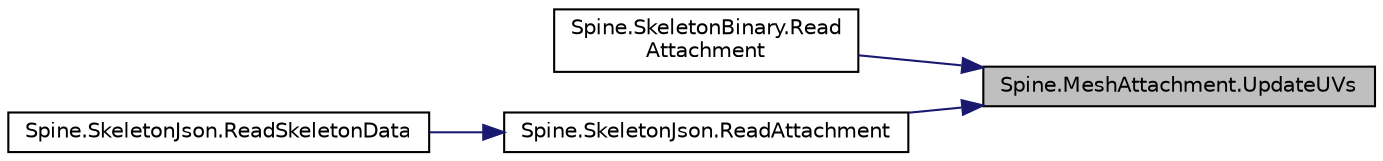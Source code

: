 digraph "Spine.MeshAttachment.UpdateUVs"
{
 // LATEX_PDF_SIZE
  edge [fontname="Helvetica",fontsize="10",labelfontname="Helvetica",labelfontsize="10"];
  node [fontname="Helvetica",fontsize="10",shape=record];
  rankdir="RL";
  Node1 [label="Spine.MeshAttachment.UpdateUVs",height=0.2,width=0.4,color="black", fillcolor="grey75", style="filled", fontcolor="black",tooltip=" "];
  Node1 -> Node2 [dir="back",color="midnightblue",fontsize="10",style="solid"];
  Node2 [label="Spine.SkeletonBinary.Read\lAttachment",height=0.2,width=0.4,color="black", fillcolor="white", style="filled",URL="$class_spine_1_1_skeleton_binary.html#a4aaabfa1bfb85e65a23ce30d2930271e",tooltip=" "];
  Node1 -> Node3 [dir="back",color="midnightblue",fontsize="10",style="solid"];
  Node3 [label="Spine.SkeletonJson.ReadAttachment",height=0.2,width=0.4,color="black", fillcolor="white", style="filled",URL="$class_spine_1_1_skeleton_json.html#a126916681c1f8e7b2cea7b4f85eb3f9a",tooltip=" "];
  Node3 -> Node4 [dir="back",color="midnightblue",fontsize="10",style="solid"];
  Node4 [label="Spine.SkeletonJson.ReadSkeletonData",height=0.2,width=0.4,color="black", fillcolor="white", style="filled",URL="$class_spine_1_1_skeleton_json.html#ae7e26ebf33823ab41245076dee691647",tooltip=" "];
}

